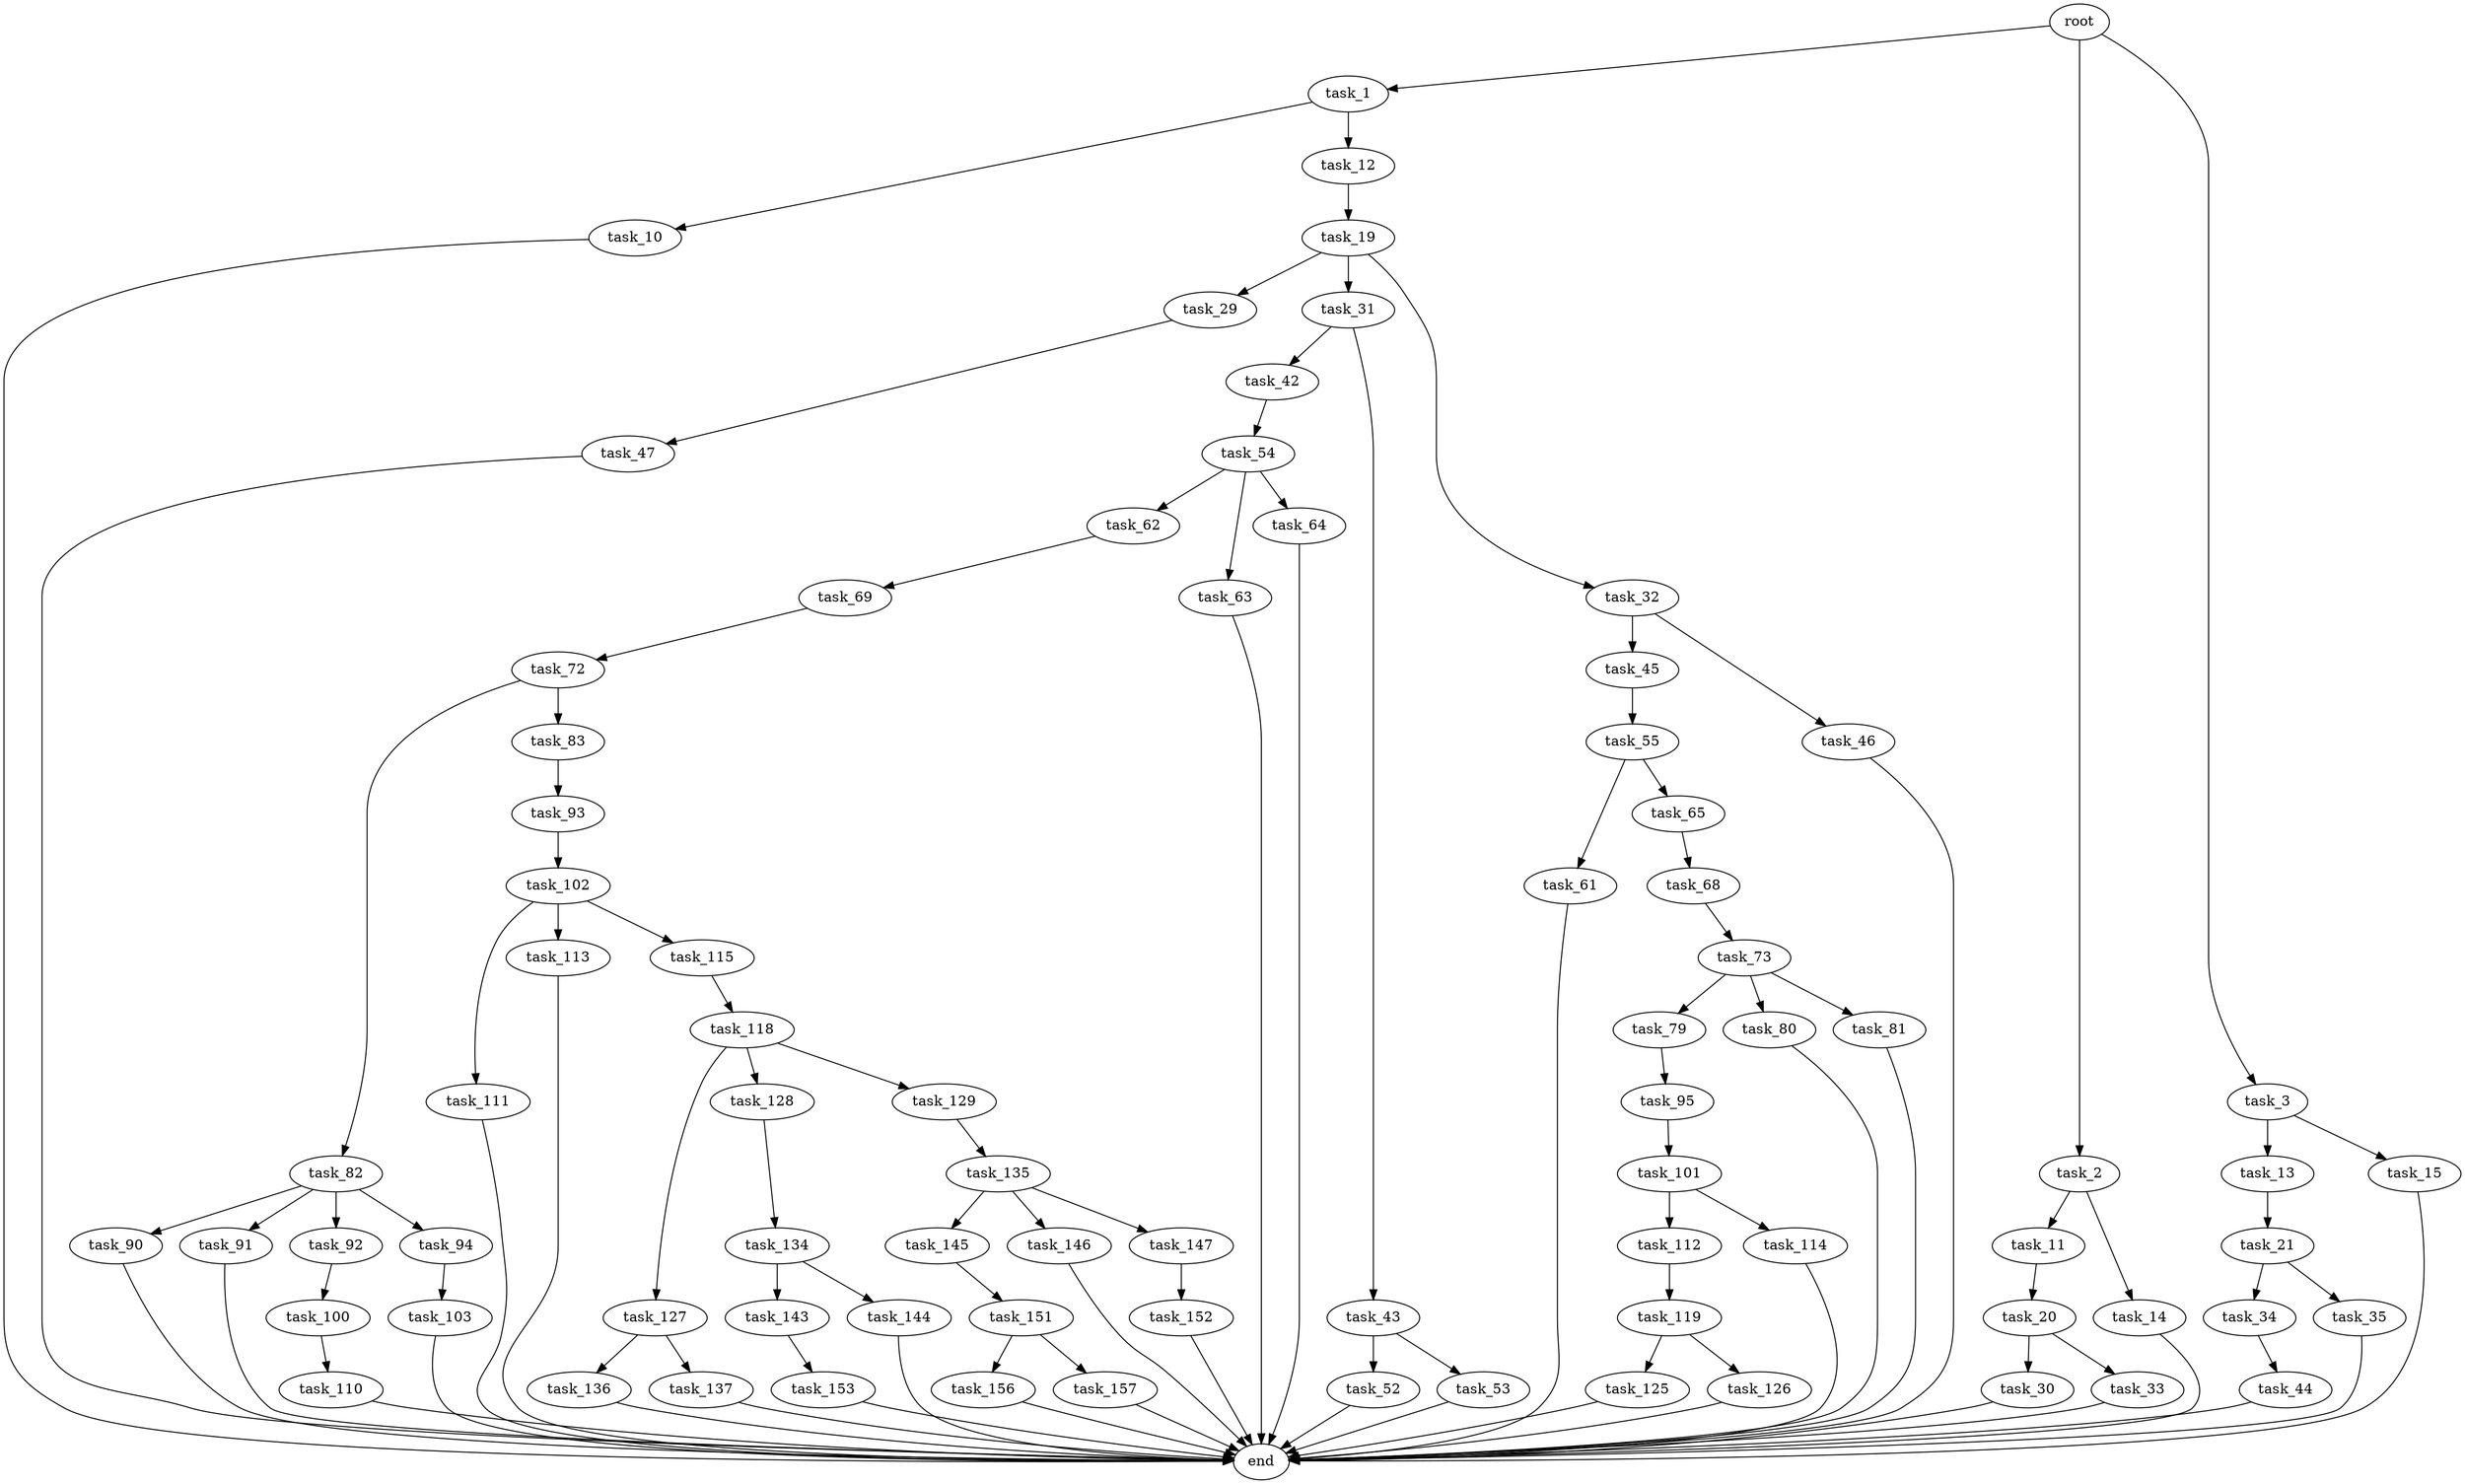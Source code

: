 digraph G {
  root [size="0.000000"];
  task_1 [size="25736360850.000000"];
  task_2 [size="549755813888.000000"];
  task_3 [size="2506035612.000000"];
  task_10 [size="68719476736.000000"];
  task_12 [size="163192625844.000000"];
  task_11 [size="1073741824000.000000"];
  task_14 [size="134217728000.000000"];
  task_13 [size="2396314187.000000"];
  task_15 [size="50276062447.000000"];
  end [size="0.000000"];
  task_20 [size="18533358403.000000"];
  task_19 [size="81783145356.000000"];
  task_21 [size="17023197620.000000"];
  task_29 [size="12848264860.000000"];
  task_31 [size="494338637.000000"];
  task_32 [size="134217728000.000000"];
  task_30 [size="68719476736.000000"];
  task_33 [size="782757789696.000000"];
  task_34 [size="70661324483.000000"];
  task_35 [size="860557305.000000"];
  task_47 [size="9854675602.000000"];
  task_42 [size="106982659026.000000"];
  task_43 [size="231928233984.000000"];
  task_45 [size="549755813888.000000"];
  task_46 [size="283586985104.000000"];
  task_44 [size="24978986011.000000"];
  task_54 [size="1735461915.000000"];
  task_52 [size="4458717609.000000"];
  task_53 [size="549755813888.000000"];
  task_55 [size="500926308.000000"];
  task_62 [size="113734881000.000000"];
  task_63 [size="106328212026.000000"];
  task_64 [size="5963726934.000000"];
  task_61 [size="284211173354.000000"];
  task_65 [size="5442856875.000000"];
  task_69 [size="590533363603.000000"];
  task_68 [size="3455696662.000000"];
  task_73 [size="368293445632.000000"];
  task_72 [size="11077879337.000000"];
  task_82 [size="369220901429.000000"];
  task_83 [size="2141358632.000000"];
  task_79 [size="8589934592.000000"];
  task_80 [size="1073741824000.000000"];
  task_81 [size="150020405977.000000"];
  task_95 [size="782757789696.000000"];
  task_90 [size="782757789696.000000"];
  task_91 [size="18986315287.000000"];
  task_92 [size="3848289258.000000"];
  task_94 [size="1407242948839.000000"];
  task_93 [size="68719476736.000000"];
  task_100 [size="2145489359.000000"];
  task_102 [size="368293445632.000000"];
  task_103 [size="179285938285.000000"];
  task_101 [size="8609754853.000000"];
  task_110 [size="41245593862.000000"];
  task_112 [size="242466210272.000000"];
  task_114 [size="443357836477.000000"];
  task_111 [size="72614043674.000000"];
  task_113 [size="1073741824000.000000"];
  task_115 [size="4903312596.000000"];
  task_119 [size="231928233984.000000"];
  task_118 [size="6075951504.000000"];
  task_127 [size="47400896364.000000"];
  task_128 [size="17848680349.000000"];
  task_129 [size="430308721097.000000"];
  task_125 [size="1303329323830.000000"];
  task_126 [size="782757789696.000000"];
  task_136 [size="3047736524.000000"];
  task_137 [size="209179773137.000000"];
  task_134 [size="97871678465.000000"];
  task_135 [size="8656260792.000000"];
  task_143 [size="10559775270.000000"];
  task_144 [size="3191650204.000000"];
  task_145 [size="303889564848.000000"];
  task_146 [size="3444842269.000000"];
  task_147 [size="782757789696.000000"];
  task_153 [size="28991029248.000000"];
  task_151 [size="670174681039.000000"];
  task_152 [size="8589934592.000000"];
  task_156 [size="68719476736.000000"];
  task_157 [size="6348556489.000000"];

  root -> task_1 [size="1.000000"];
  root -> task_2 [size="1.000000"];
  root -> task_3 [size="1.000000"];
  task_1 -> task_10 [size="536870912.000000"];
  task_1 -> task_12 [size="536870912.000000"];
  task_2 -> task_11 [size="536870912.000000"];
  task_2 -> task_14 [size="536870912.000000"];
  task_3 -> task_13 [size="75497472.000000"];
  task_3 -> task_15 [size="75497472.000000"];
  task_10 -> end [size="1.000000"];
  task_12 -> task_19 [size="134217728.000000"];
  task_11 -> task_20 [size="838860800.000000"];
  task_14 -> end [size="1.000000"];
  task_13 -> task_21 [size="134217728.000000"];
  task_15 -> end [size="1.000000"];
  task_20 -> task_30 [size="838860800.000000"];
  task_20 -> task_33 [size="838860800.000000"];
  task_19 -> task_29 [size="134217728.000000"];
  task_19 -> task_31 [size="134217728.000000"];
  task_19 -> task_32 [size="134217728.000000"];
  task_21 -> task_34 [size="301989888.000000"];
  task_21 -> task_35 [size="301989888.000000"];
  task_29 -> task_47 [size="411041792.000000"];
  task_31 -> task_42 [size="33554432.000000"];
  task_31 -> task_43 [size="33554432.000000"];
  task_32 -> task_45 [size="209715200.000000"];
  task_32 -> task_46 [size="209715200.000000"];
  task_30 -> end [size="1.000000"];
  task_33 -> end [size="1.000000"];
  task_34 -> task_44 [size="209715200.000000"];
  task_35 -> end [size="1.000000"];
  task_47 -> end [size="1.000000"];
  task_42 -> task_54 [size="75497472.000000"];
  task_43 -> task_52 [size="301989888.000000"];
  task_43 -> task_53 [size="301989888.000000"];
  task_45 -> task_55 [size="536870912.000000"];
  task_46 -> end [size="1.000000"];
  task_44 -> end [size="1.000000"];
  task_54 -> task_62 [size="209715200.000000"];
  task_54 -> task_63 [size="209715200.000000"];
  task_54 -> task_64 [size="209715200.000000"];
  task_52 -> end [size="1.000000"];
  task_53 -> end [size="1.000000"];
  task_55 -> task_61 [size="33554432.000000"];
  task_55 -> task_65 [size="33554432.000000"];
  task_62 -> task_69 [size="536870912.000000"];
  task_63 -> end [size="1.000000"];
  task_64 -> end [size="1.000000"];
  task_61 -> end [size="1.000000"];
  task_65 -> task_68 [size="134217728.000000"];
  task_69 -> task_72 [size="679477248.000000"];
  task_68 -> task_73 [size="209715200.000000"];
  task_73 -> task_79 [size="411041792.000000"];
  task_73 -> task_80 [size="411041792.000000"];
  task_73 -> task_81 [size="411041792.000000"];
  task_72 -> task_82 [size="33554432.000000"];
  task_72 -> task_83 [size="33554432.000000"];
  task_82 -> task_90 [size="838860800.000000"];
  task_82 -> task_91 [size="838860800.000000"];
  task_82 -> task_92 [size="838860800.000000"];
  task_82 -> task_94 [size="838860800.000000"];
  task_83 -> task_93 [size="209715200.000000"];
  task_79 -> task_95 [size="33554432.000000"];
  task_80 -> end [size="1.000000"];
  task_81 -> end [size="1.000000"];
  task_95 -> task_101 [size="679477248.000000"];
  task_90 -> end [size="1.000000"];
  task_91 -> end [size="1.000000"];
  task_92 -> task_100 [size="75497472.000000"];
  task_94 -> task_103 [size="838860800.000000"];
  task_93 -> task_102 [size="134217728.000000"];
  task_100 -> task_110 [size="33554432.000000"];
  task_102 -> task_111 [size="411041792.000000"];
  task_102 -> task_113 [size="411041792.000000"];
  task_102 -> task_115 [size="411041792.000000"];
  task_103 -> end [size="1.000000"];
  task_101 -> task_112 [size="838860800.000000"];
  task_101 -> task_114 [size="838860800.000000"];
  task_110 -> end [size="1.000000"];
  task_112 -> task_119 [size="536870912.000000"];
  task_114 -> end [size="1.000000"];
  task_111 -> end [size="1.000000"];
  task_113 -> end [size="1.000000"];
  task_115 -> task_118 [size="301989888.000000"];
  task_119 -> task_125 [size="301989888.000000"];
  task_119 -> task_126 [size="301989888.000000"];
  task_118 -> task_127 [size="301989888.000000"];
  task_118 -> task_128 [size="301989888.000000"];
  task_118 -> task_129 [size="301989888.000000"];
  task_127 -> task_136 [size="134217728.000000"];
  task_127 -> task_137 [size="134217728.000000"];
  task_128 -> task_134 [size="411041792.000000"];
  task_129 -> task_135 [size="411041792.000000"];
  task_125 -> end [size="1.000000"];
  task_126 -> end [size="1.000000"];
  task_136 -> end [size="1.000000"];
  task_137 -> end [size="1.000000"];
  task_134 -> task_143 [size="75497472.000000"];
  task_134 -> task_144 [size="75497472.000000"];
  task_135 -> task_145 [size="209715200.000000"];
  task_135 -> task_146 [size="209715200.000000"];
  task_135 -> task_147 [size="209715200.000000"];
  task_143 -> task_153 [size="411041792.000000"];
  task_144 -> end [size="1.000000"];
  task_145 -> task_151 [size="301989888.000000"];
  task_146 -> end [size="1.000000"];
  task_147 -> task_152 [size="679477248.000000"];
  task_153 -> end [size="1.000000"];
  task_151 -> task_156 [size="411041792.000000"];
  task_151 -> task_157 [size="411041792.000000"];
  task_152 -> end [size="1.000000"];
  task_156 -> end [size="1.000000"];
  task_157 -> end [size="1.000000"];
}
